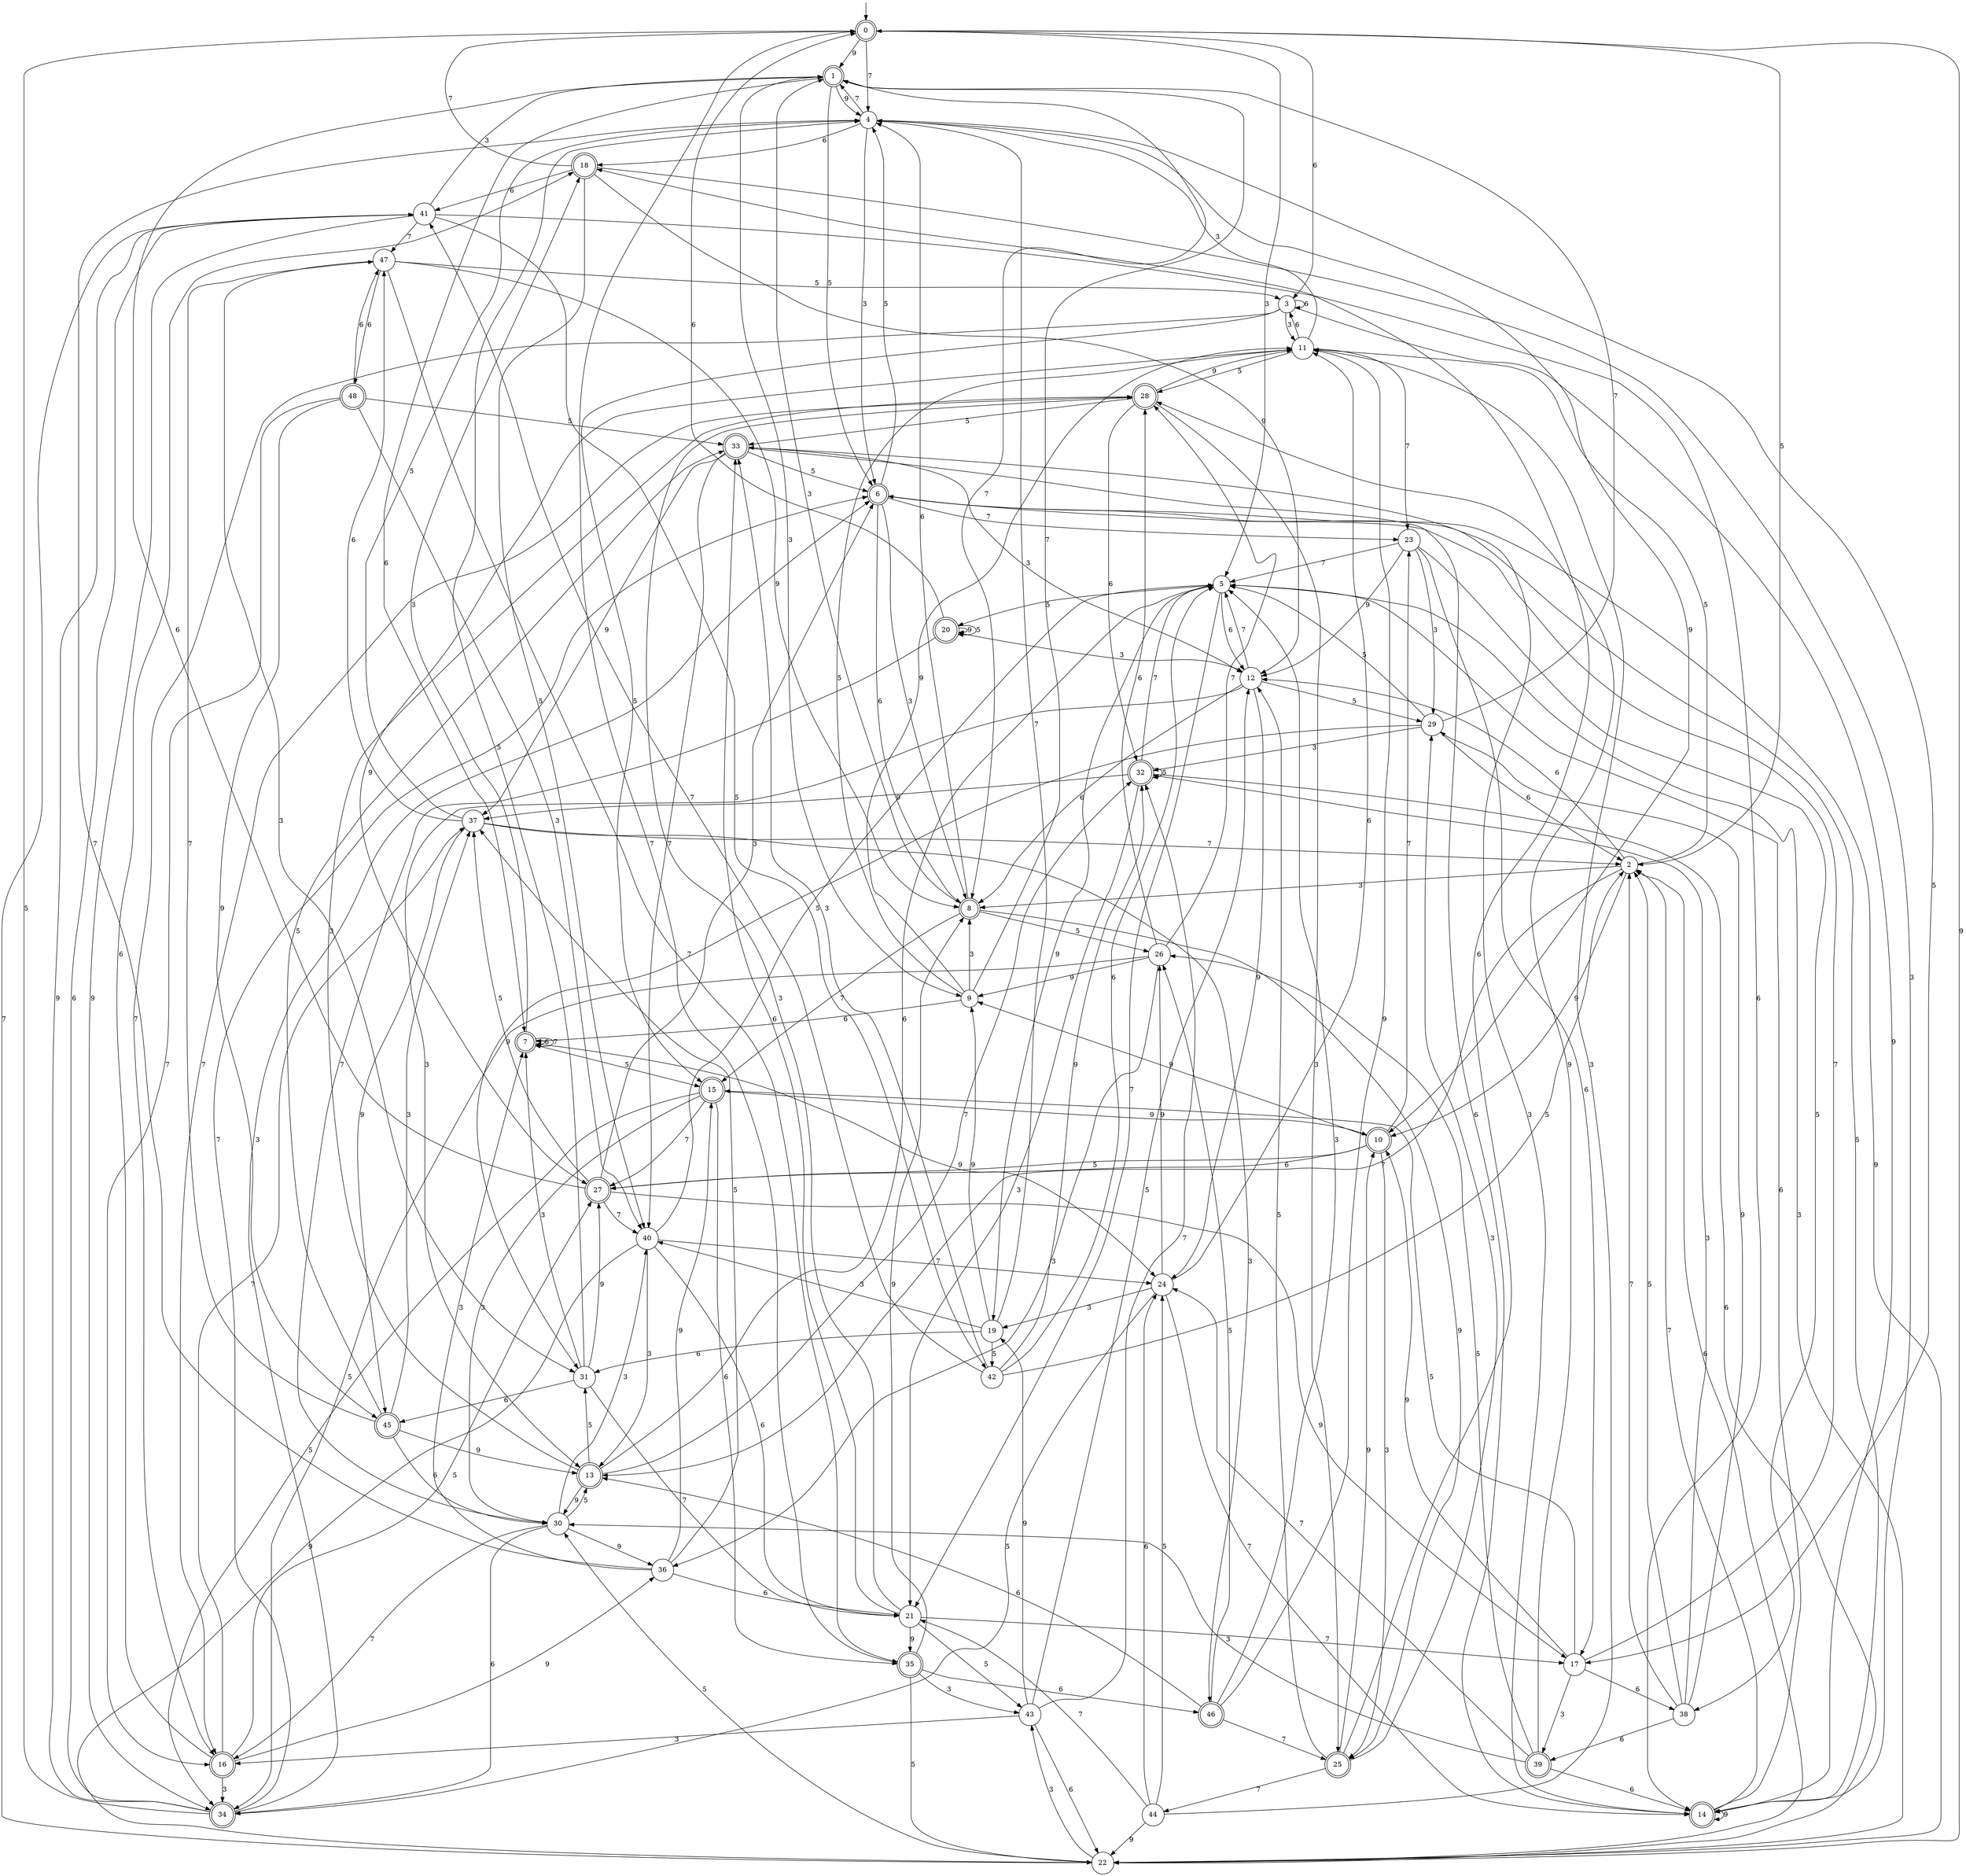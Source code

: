 digraph g {

	s0 [shape="doublecircle" label="0"];
	s1 [shape="doublecircle" label="1"];
	s2 [shape="circle" label="2"];
	s3 [shape="circle" label="3"];
	s4 [shape="circle" label="4"];
	s5 [shape="circle" label="5"];
	s6 [shape="doublecircle" label="6"];
	s7 [shape="doublecircle" label="7"];
	s8 [shape="doublecircle" label="8"];
	s9 [shape="circle" label="9"];
	s10 [shape="doublecircle" label="10"];
	s11 [shape="circle" label="11"];
	s12 [shape="circle" label="12"];
	s13 [shape="doublecircle" label="13"];
	s14 [shape="doublecircle" label="14"];
	s15 [shape="doublecircle" label="15"];
	s16 [shape="doublecircle" label="16"];
	s17 [shape="circle" label="17"];
	s18 [shape="doublecircle" label="18"];
	s19 [shape="circle" label="19"];
	s20 [shape="doublecircle" label="20"];
	s21 [shape="circle" label="21"];
	s22 [shape="circle" label="22"];
	s23 [shape="circle" label="23"];
	s24 [shape="circle" label="24"];
	s25 [shape="doublecircle" label="25"];
	s26 [shape="circle" label="26"];
	s27 [shape="doublecircle" label="27"];
	s28 [shape="doublecircle" label="28"];
	s29 [shape="circle" label="29"];
	s30 [shape="circle" label="30"];
	s31 [shape="circle" label="31"];
	s32 [shape="doublecircle" label="32"];
	s33 [shape="doublecircle" label="33"];
	s34 [shape="doublecircle" label="34"];
	s35 [shape="doublecircle" label="35"];
	s36 [shape="circle" label="36"];
	s37 [shape="circle" label="37"];
	s38 [shape="circle" label="38"];
	s39 [shape="doublecircle" label="39"];
	s40 [shape="circle" label="40"];
	s41 [shape="circle" label="41"];
	s42 [shape="circle" label="42"];
	s43 [shape="circle" label="43"];
	s44 [shape="circle" label="44"];
	s45 [shape="doublecircle" label="45"];
	s46 [shape="doublecircle" label="46"];
	s47 [shape="circle" label="47"];
	s48 [shape="doublecircle" label="48"];
	s0 -> s1 [label="9"];
	s0 -> s2 [label="5"];
	s0 -> s3 [label="6"];
	s0 -> s4 [label="7"];
	s0 -> s5 [label="3"];
	s1 -> s4 [label="9"];
	s1 -> s6 [label="5"];
	s1 -> s7 [label="6"];
	s1 -> s8 [label="7"];
	s1 -> s9 [label="3"];
	s2 -> s10 [label="9"];
	s2 -> s11 [label="5"];
	s2 -> s12 [label="6"];
	s2 -> s13 [label="7"];
	s2 -> s8 [label="3"];
	s3 -> s14 [label="9"];
	s3 -> s15 [label="5"];
	s3 -> s3 [label="6"];
	s3 -> s16 [label="7"];
	s3 -> s11 [label="3"];
	s4 -> s10 [label="9"];
	s4 -> s17 [label="5"];
	s4 -> s18 [label="6"];
	s4 -> s1 [label="7"];
	s4 -> s6 [label="3"];
	s5 -> s19 [label="9"];
	s5 -> s20 [label="5"];
	s5 -> s12 [label="6"];
	s5 -> s21 [label="7"];
	s5 -> s22 [label="3"];
	s6 -> s22 [label="9"];
	s6 -> s4 [label="5"];
	s6 -> s8 [label="6"];
	s6 -> s23 [label="7"];
	s6 -> s8 [label="3"];
	s7 -> s24 [label="9"];
	s7 -> s15 [label="5"];
	s7 -> s7 [label="6"];
	s7 -> s7 [label="7"];
	s7 -> s18 [label="3"];
	s8 -> s25 [label="9"];
	s8 -> s26 [label="5"];
	s8 -> s4 [label="6"];
	s8 -> s15 [label="7"];
	s8 -> s1 [label="3"];
	s9 -> s11 [label="9"];
	s9 -> s11 [label="5"];
	s9 -> s7 [label="6"];
	s9 -> s1 [label="7"];
	s9 -> s8 [label="3"];
	s10 -> s9 [label="9"];
	s10 -> s27 [label="5"];
	s10 -> s27 [label="6"];
	s10 -> s23 [label="7"];
	s10 -> s25 [label="3"];
	s11 -> s27 [label="9"];
	s11 -> s28 [label="5"];
	s11 -> s3 [label="6"];
	s11 -> s23 [label="7"];
	s11 -> s4 [label="3"];
	s12 -> s24 [label="9"];
	s12 -> s29 [label="5"];
	s12 -> s8 [label="6"];
	s12 -> s5 [label="7"];
	s12 -> s13 [label="3"];
	s13 -> s30 [label="9"];
	s13 -> s31 [label="5"];
	s13 -> s5 [label="6"];
	s13 -> s32 [label="7"];
	s13 -> s28 [label="3"];
	s14 -> s14 [label="9"];
	s14 -> s6 [label="5"];
	s14 -> s5 [label="6"];
	s14 -> s2 [label="7"];
	s14 -> s33 [label="3"];
	s15 -> s10 [label="9"];
	s15 -> s34 [label="5"];
	s15 -> s35 [label="6"];
	s15 -> s27 [label="7"];
	s15 -> s30 [label="3"];
	s16 -> s36 [label="9"];
	s16 -> s27 [label="5"];
	s16 -> s18 [label="6"];
	s16 -> s37 [label="7"];
	s16 -> s34 [label="3"];
	s17 -> s10 [label="9"];
	s17 -> s15 [label="5"];
	s17 -> s38 [label="6"];
	s17 -> s6 [label="7"];
	s17 -> s39 [label="3"];
	s18 -> s12 [label="9"];
	s18 -> s40 [label="5"];
	s18 -> s41 [label="6"];
	s18 -> s0 [label="7"];
	s18 -> s14 [label="3"];
	s19 -> s9 [label="9"];
	s19 -> s42 [label="5"];
	s19 -> s31 [label="6"];
	s19 -> s4 [label="7"];
	s19 -> s40 [label="3"];
	s20 -> s20 [label="9"];
	s20 -> s20 [label="5"];
	s20 -> s0 [label="6"];
	s20 -> s30 [label="7"];
	s20 -> s12 [label="3"];
	s21 -> s35 [label="9"];
	s21 -> s43 [label="5"];
	s21 -> s33 [label="6"];
	s21 -> s17 [label="7"];
	s21 -> s28 [label="3"];
	s22 -> s0 [label="9"];
	s22 -> s30 [label="5"];
	s22 -> s2 [label="6"];
	s22 -> s41 [label="7"];
	s22 -> s43 [label="3"];
	s23 -> s12 [label="9"];
	s23 -> s38 [label="5"];
	s23 -> s17 [label="6"];
	s23 -> s5 [label="7"];
	s23 -> s29 [label="3"];
	s24 -> s26 [label="9"];
	s24 -> s34 [label="5"];
	s24 -> s11 [label="6"];
	s24 -> s14 [label="7"];
	s24 -> s19 [label="3"];
	s25 -> s10 [label="9"];
	s25 -> s12 [label="5"];
	s25 -> s18 [label="6"];
	s25 -> s44 [label="7"];
	s25 -> s29 [label="3"];
	s26 -> s9 [label="9"];
	s26 -> s34 [label="5"];
	s26 -> s28 [label="6"];
	s26 -> s28 [label="7"];
	s26 -> s36 [label="3"];
	s27 -> s17 [label="9"];
	s27 -> s37 [label="5"];
	s27 -> s1 [label="6"];
	s27 -> s40 [label="7"];
	s27 -> s6 [label="3"];
	s28 -> s11 [label="9"];
	s28 -> s33 [label="5"];
	s28 -> s32 [label="6"];
	s28 -> s16 [label="7"];
	s28 -> s25 [label="3"];
	s29 -> s31 [label="9"];
	s29 -> s5 [label="5"];
	s29 -> s2 [label="6"];
	s29 -> s1 [label="7"];
	s29 -> s32 [label="3"];
	s30 -> s36 [label="9"];
	s30 -> s13 [label="5"];
	s30 -> s34 [label="6"];
	s30 -> s16 [label="7"];
	s30 -> s40 [label="3"];
	s31 -> s27 [label="9"];
	s31 -> s4 [label="5"];
	s31 -> s45 [label="6"];
	s31 -> s21 [label="7"];
	s31 -> s7 [label="3"];
	s32 -> s37 [label="9"];
	s32 -> s32 [label="5"];
	s32 -> s22 [label="6"];
	s32 -> s5 [label="7"];
	s32 -> s21 [label="3"];
	s33 -> s37 [label="9"];
	s33 -> s6 [label="5"];
	s33 -> s14 [label="6"];
	s33 -> s40 [label="7"];
	s33 -> s12 [label="3"];
	s34 -> s41 [label="9"];
	s34 -> s0 [label="5"];
	s34 -> s41 [label="6"];
	s34 -> s6 [label="7"];
	s34 -> s6 [label="3"];
	s35 -> s8 [label="9"];
	s35 -> s22 [label="5"];
	s35 -> s46 [label="6"];
	s35 -> s0 [label="7"];
	s35 -> s43 [label="3"];
	s36 -> s15 [label="9"];
	s36 -> s37 [label="5"];
	s36 -> s21 [label="6"];
	s36 -> s4 [label="7"];
	s36 -> s7 [label="3"];
	s37 -> s45 [label="9"];
	s37 -> s4 [label="5"];
	s37 -> s47 [label="6"];
	s37 -> s2 [label="7"];
	s37 -> s46 [label="3"];
	s38 -> s29 [label="9"];
	s38 -> s2 [label="5"];
	s38 -> s39 [label="6"];
	s38 -> s2 [label="7"];
	s38 -> s32 [label="3"];
	s39 -> s28 [label="9"];
	s39 -> s26 [label="5"];
	s39 -> s14 [label="6"];
	s39 -> s24 [label="7"];
	s39 -> s30 [label="3"];
	s40 -> s22 [label="9"];
	s40 -> s5 [label="5"];
	s40 -> s21 [label="6"];
	s40 -> s24 [label="7"];
	s40 -> s13 [label="3"];
	s41 -> s34 [label="9"];
	s41 -> s42 [label="5"];
	s41 -> s14 [label="6"];
	s41 -> s47 [label="7"];
	s41 -> s1 [label="3"];
	s42 -> s32 [label="9"];
	s42 -> s2 [label="5"];
	s42 -> s5 [label="6"];
	s42 -> s41 [label="7"];
	s42 -> s33 [label="3"];
	s43 -> s19 [label="9"];
	s43 -> s12 [label="5"];
	s43 -> s22 [label="6"];
	s43 -> s32 [label="7"];
	s43 -> s16 [label="3"];
	s44 -> s22 [label="9"];
	s44 -> s24 [label="5"];
	s44 -> s24 [label="6"];
	s44 -> s21 [label="7"];
	s44 -> s11 [label="3"];
	s45 -> s13 [label="9"];
	s45 -> s33 [label="5"];
	s45 -> s30 [label="6"];
	s45 -> s47 [label="7"];
	s45 -> s37 [label="3"];
	s46 -> s11 [label="9"];
	s46 -> s26 [label="5"];
	s46 -> s13 [label="6"];
	s46 -> s25 [label="7"];
	s46 -> s5 [label="3"];
	s47 -> s8 [label="9"];
	s47 -> s3 [label="5"];
	s47 -> s48 [label="6"];
	s47 -> s35 [label="7"];
	s47 -> s31 [label="3"];
	s48 -> s45 [label="9"];
	s48 -> s33 [label="5"];
	s48 -> s47 [label="6"];
	s48 -> s16 [label="7"];
	s48 -> s40 [label="3"];

__start0 [label="" shape="none" width="0" height="0"];
__start0 -> s0;

}
